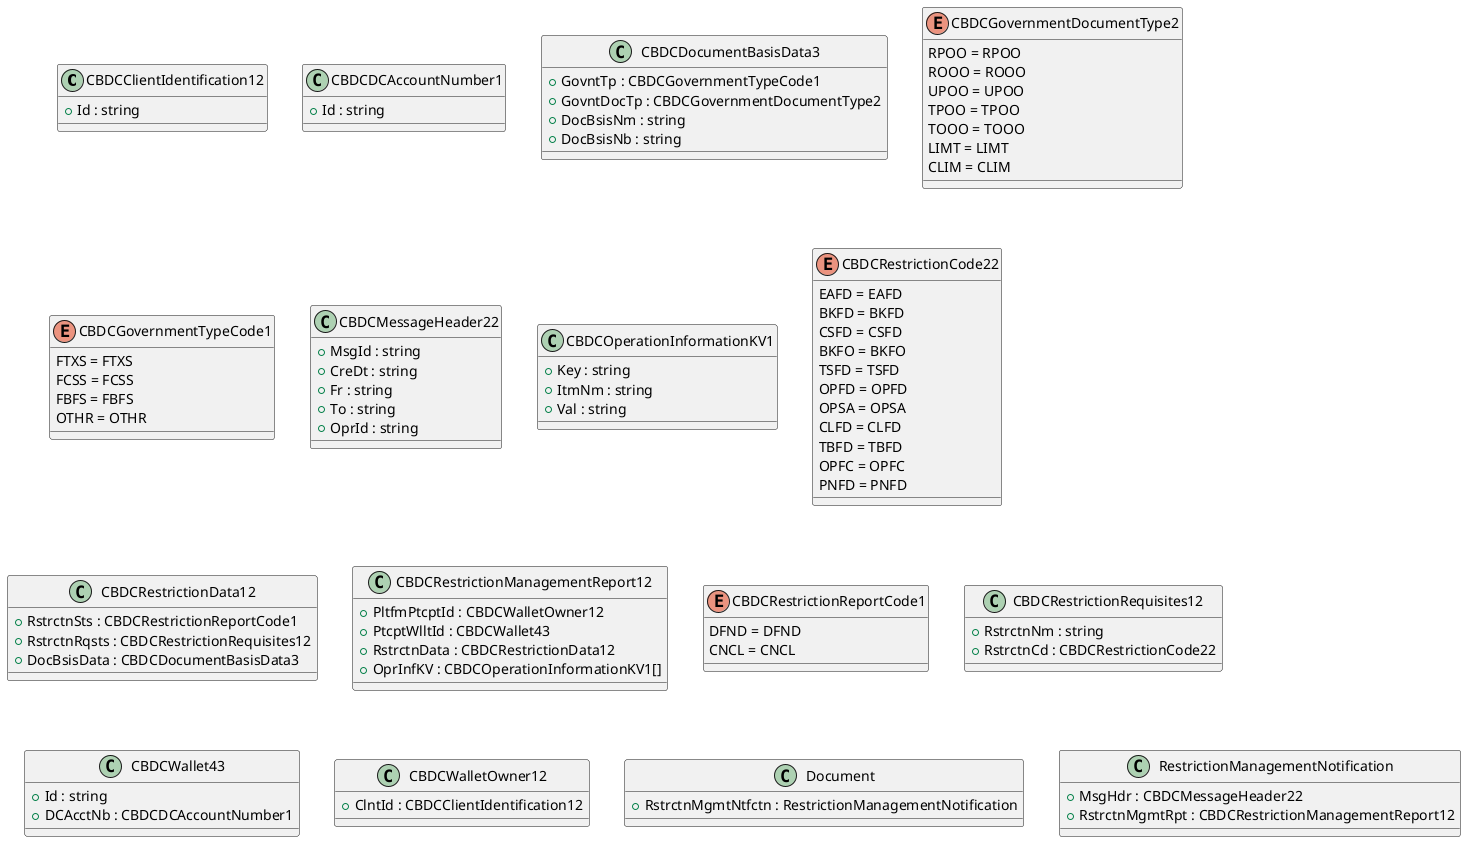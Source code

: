 @startuml

class CBDCClientIdentification12 {
    +Id : string
}
class CBDCDCAccountNumber1 {
    +Id : string
}
class CBDCDocumentBasisData3 {
    +GovntTp : CBDCGovernmentTypeCode1
    +GovntDocTp : CBDCGovernmentDocumentType2
    +DocBsisNm : string
    +DocBsisNb : string
}
enum CBDCGovernmentDocumentType2 {
    RPOO = RPOO
    ROOO = ROOO
    UPOO = UPOO
    TPOO = TPOO
    TOOO = TOOO
    LIMT = LIMT
    CLIM = CLIM
}
enum CBDCGovernmentTypeCode1 {
    FTXS = FTXS
    FCSS = FCSS
    FBFS = FBFS
    OTHR = OTHR
}
class CBDCMessageHeader22 {
    +MsgId : string
    +CreDt : string
    +Fr : string
    +To : string
    +OprId : string
}
class CBDCOperationInformationKV1 {
    +Key : string
    +ItmNm : string
    +Val : string
}
enum CBDCRestrictionCode22 {
    EAFD = EAFD
    BKFD = BKFD
    CSFD = CSFD
    BKFO = BKFO
    TSFD = TSFD
    OPFD = OPFD
    OPSA = OPSA
    CLFD = CLFD
    TBFD = TBFD
    OPFC = OPFC
    PNFD = PNFD
}
class CBDCRestrictionData12 {
    +RstrctnSts : CBDCRestrictionReportCode1
    +RstrctnRqsts : CBDCRestrictionRequisites12
    +DocBsisData : CBDCDocumentBasisData3
}
class CBDCRestrictionManagementReport12 {
    +PltfmPtcptId : CBDCWalletOwner12
    +PtcptWlltId : CBDCWallet43
    +RstrctnData : CBDCRestrictionData12
    +OprInfKV : CBDCOperationInformationKV1[]
}
enum CBDCRestrictionReportCode1 {
    DFND = DFND
    CNCL = CNCL
}
class CBDCRestrictionRequisites12 {
    +RstrctnNm : string
    +RstrctnCd : CBDCRestrictionCode22
}
class CBDCWallet43 {
    +Id : string
    +DCAcctNb : CBDCDCAccountNumber1
}
class CBDCWalletOwner12 {
    +ClntId : CBDCClientIdentification12
}
class Document {
    +RstrctnMgmtNtfctn : RestrictionManagementNotification
}
class RestrictionManagementNotification {
    +MsgHdr : CBDCMessageHeader22
    +RstrctnMgmtRpt : CBDCRestrictionManagementReport12
}

@enduml
